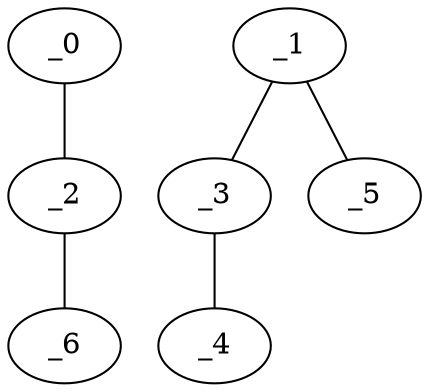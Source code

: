graph KP1_0113 {
	_0	 [x="0.764739",
		y="2.96649"];
	_2	 [x="0.73",
		y="0.64"];
	_0 -- _2;
	_1	 [x="1.92",
		y="2.85"];
	_3	 [x="0.471385",
		y="1.77651"];
	_1 -- _3;
	_5	 [x="0.533988",
		y="2.14476"];
	_1 -- _5;
	_6	 [x="0.195573",
		y="1.22639"];
	_2 -- _6;
	_4	 [x="1.8638",
		y="0.685845"];
	_3 -- _4;
}
